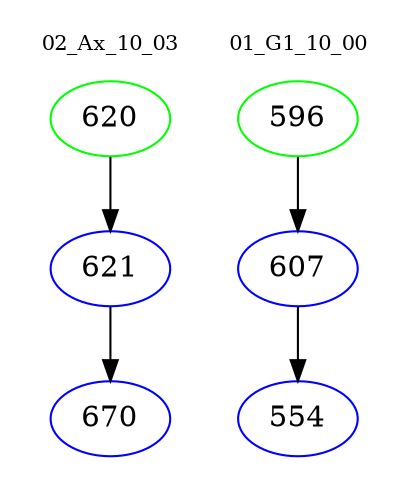 digraph{
subgraph cluster_0 {
color = white
label = "02_Ax_10_03";
fontsize=10;
T0_620 [label="620", color="green"]
T0_620 -> T0_621 [color="black"]
T0_621 [label="621", color="blue"]
T0_621 -> T0_670 [color="black"]
T0_670 [label="670", color="blue"]
}
subgraph cluster_1 {
color = white
label = "01_G1_10_00";
fontsize=10;
T1_596 [label="596", color="green"]
T1_596 -> T1_607 [color="black"]
T1_607 [label="607", color="blue"]
T1_607 -> T1_554 [color="black"]
T1_554 [label="554", color="blue"]
}
}
